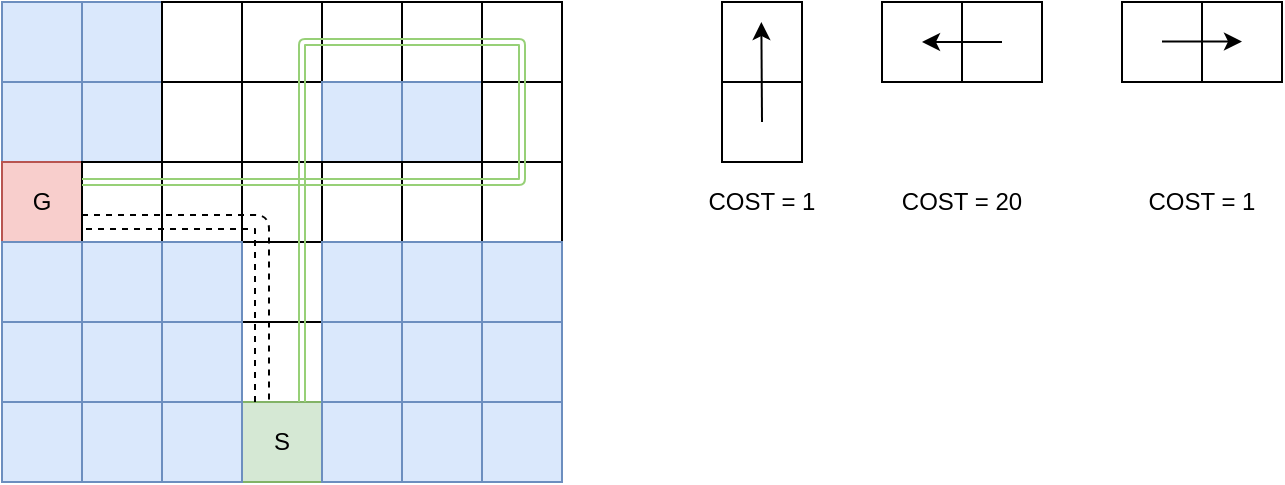 <mxfile version="12.8.6" type="github" pages="2">
  <diagram id="n-F0v8olKahUGcoaK9ZK" name="cost-defintion">
    <mxGraphModel dx="713" dy="421" grid="1" gridSize="10" guides="1" tooltips="1" connect="1" arrows="1" fold="1" page="1" pageScale="1" pageWidth="850" pageHeight="1100" math="0" shadow="0">
      <root>
        <mxCell id="0" />
        <mxCell id="1" parent="0" />
        <mxCell id="WGFTEza84kzCz2_i6lYA-45" value="" style="whiteSpace=wrap;html=1;aspect=fixed;" vertex="1" parent="1">
          <mxGeometry x="440" y="120" width="40" height="40" as="geometry" />
        </mxCell>
        <mxCell id="WGFTEza84kzCz2_i6lYA-47" value="" style="whiteSpace=wrap;html=1;aspect=fixed;" vertex="1" parent="1">
          <mxGeometry x="560" y="120" width="40" height="40" as="geometry" />
        </mxCell>
        <mxCell id="WGFTEza84kzCz2_i6lYA-1" value="" style="whiteSpace=wrap;html=1;aspect=fixed;fillColor=#dae8fc;strokeColor=#6c8ebf;" vertex="1" parent="1">
          <mxGeometry x="80" y="120" width="40" height="40" as="geometry" />
        </mxCell>
        <mxCell id="WGFTEza84kzCz2_i6lYA-2" value="" style="whiteSpace=wrap;html=1;aspect=fixed;fillColor=#dae8fc;strokeColor=#6c8ebf;" vertex="1" parent="1">
          <mxGeometry x="120" y="120" width="40" height="40" as="geometry" />
        </mxCell>
        <mxCell id="WGFTEza84kzCz2_i6lYA-3" value="" style="whiteSpace=wrap;html=1;aspect=fixed;" vertex="1" parent="1">
          <mxGeometry x="200" y="120" width="40" height="40" as="geometry" />
        </mxCell>
        <mxCell id="WGFTEza84kzCz2_i6lYA-4" value="" style="whiteSpace=wrap;html=1;aspect=fixed;" vertex="1" parent="1">
          <mxGeometry x="240" y="120" width="40" height="40" as="geometry" />
        </mxCell>
        <mxCell id="WGFTEza84kzCz2_i6lYA-7" value="" style="whiteSpace=wrap;html=1;aspect=fixed;" vertex="1" parent="1">
          <mxGeometry x="160" y="120" width="40" height="40" as="geometry" />
        </mxCell>
        <mxCell id="WGFTEza84kzCz2_i6lYA-8" value="" style="whiteSpace=wrap;html=1;aspect=fixed;" vertex="1" parent="1">
          <mxGeometry x="280" y="120" width="40" height="40" as="geometry" />
        </mxCell>
        <mxCell id="WGFTEza84kzCz2_i6lYA-9" value="" style="whiteSpace=wrap;html=1;aspect=fixed;" vertex="1" parent="1">
          <mxGeometry x="320" y="120" width="40" height="40" as="geometry" />
        </mxCell>
        <mxCell id="WGFTEza84kzCz2_i6lYA-10" value="" style="whiteSpace=wrap;html=1;aspect=fixed;fillColor=#dae8fc;strokeColor=#6c8ebf;" vertex="1" parent="1">
          <mxGeometry x="80" y="160" width="40" height="40" as="geometry" />
        </mxCell>
        <mxCell id="WGFTEza84kzCz2_i6lYA-11" value="" style="whiteSpace=wrap;html=1;aspect=fixed;fillColor=#dae8fc;strokeColor=#6c8ebf;" vertex="1" parent="1">
          <mxGeometry x="120" y="160" width="40" height="40" as="geometry" />
        </mxCell>
        <mxCell id="WGFTEza84kzCz2_i6lYA-12" value="" style="whiteSpace=wrap;html=1;aspect=fixed;" vertex="1" parent="1">
          <mxGeometry x="200" y="160" width="40" height="40" as="geometry" />
        </mxCell>
        <mxCell id="WGFTEza84kzCz2_i6lYA-13" value="" style="whiteSpace=wrap;html=1;aspect=fixed;fillColor=#dae8fc;strokeColor=#6c8ebf;" vertex="1" parent="1">
          <mxGeometry x="240" y="160" width="40" height="40" as="geometry" />
        </mxCell>
        <mxCell id="WGFTEza84kzCz2_i6lYA-14" value="" style="whiteSpace=wrap;html=1;aspect=fixed;" vertex="1" parent="1">
          <mxGeometry x="160" y="160" width="40" height="40" as="geometry" />
        </mxCell>
        <mxCell id="WGFTEza84kzCz2_i6lYA-15" value="" style="whiteSpace=wrap;html=1;aspect=fixed;fillColor=#dae8fc;strokeColor=#6c8ebf;" vertex="1" parent="1">
          <mxGeometry x="280" y="160" width="40" height="40" as="geometry" />
        </mxCell>
        <mxCell id="WGFTEza84kzCz2_i6lYA-16" value="" style="whiteSpace=wrap;html=1;aspect=fixed;" vertex="1" parent="1">
          <mxGeometry x="320" y="160" width="40" height="40" as="geometry" />
        </mxCell>
        <mxCell id="WGFTEza84kzCz2_i6lYA-17" value="G" style="whiteSpace=wrap;html=1;aspect=fixed;fillColor=#f8cecc;strokeColor=#b85450;" vertex="1" parent="1">
          <mxGeometry x="80" y="200" width="40" height="40" as="geometry" />
        </mxCell>
        <mxCell id="WGFTEza84kzCz2_i6lYA-18" value="" style="whiteSpace=wrap;html=1;aspect=fixed;" vertex="1" parent="1">
          <mxGeometry x="120" y="200" width="40" height="40" as="geometry" />
        </mxCell>
        <mxCell id="WGFTEza84kzCz2_i6lYA-19" value="" style="whiteSpace=wrap;html=1;aspect=fixed;" vertex="1" parent="1">
          <mxGeometry x="200" y="200" width="40" height="40" as="geometry" />
        </mxCell>
        <mxCell id="WGFTEza84kzCz2_i6lYA-20" value="" style="whiteSpace=wrap;html=1;aspect=fixed;" vertex="1" parent="1">
          <mxGeometry x="240" y="200" width="40" height="40" as="geometry" />
        </mxCell>
        <mxCell id="WGFTEza84kzCz2_i6lYA-21" value="" style="whiteSpace=wrap;html=1;aspect=fixed;" vertex="1" parent="1">
          <mxGeometry x="160" y="200" width="40" height="40" as="geometry" />
        </mxCell>
        <mxCell id="WGFTEza84kzCz2_i6lYA-22" value="" style="whiteSpace=wrap;html=1;aspect=fixed;" vertex="1" parent="1">
          <mxGeometry x="280" y="200" width="40" height="40" as="geometry" />
        </mxCell>
        <mxCell id="WGFTEza84kzCz2_i6lYA-23" value="" style="whiteSpace=wrap;html=1;aspect=fixed;" vertex="1" parent="1">
          <mxGeometry x="320" y="200" width="40" height="40" as="geometry" />
        </mxCell>
        <mxCell id="WGFTEza84kzCz2_i6lYA-24" value="" style="whiteSpace=wrap;html=1;aspect=fixed;fillColor=#dae8fc;strokeColor=#6c8ebf;" vertex="1" parent="1">
          <mxGeometry x="80" y="240" width="40" height="40" as="geometry" />
        </mxCell>
        <mxCell id="WGFTEza84kzCz2_i6lYA-25" value="" style="whiteSpace=wrap;html=1;aspect=fixed;fillColor=#dae8fc;strokeColor=#6c8ebf;" vertex="1" parent="1">
          <mxGeometry x="120" y="240" width="40" height="40" as="geometry" />
        </mxCell>
        <mxCell id="WGFTEza84kzCz2_i6lYA-26" value="" style="whiteSpace=wrap;html=1;aspect=fixed;" vertex="1" parent="1">
          <mxGeometry x="200" y="240" width="40" height="40" as="geometry" />
        </mxCell>
        <mxCell id="WGFTEza84kzCz2_i6lYA-27" value="" style="whiteSpace=wrap;html=1;aspect=fixed;fillColor=#dae8fc;strokeColor=#6c8ebf;" vertex="1" parent="1">
          <mxGeometry x="240" y="240" width="40" height="40" as="geometry" />
        </mxCell>
        <mxCell id="WGFTEza84kzCz2_i6lYA-28" value="" style="whiteSpace=wrap;html=1;aspect=fixed;fillColor=#dae8fc;strokeColor=#6c8ebf;" vertex="1" parent="1">
          <mxGeometry x="160" y="240" width="40" height="40" as="geometry" />
        </mxCell>
        <mxCell id="WGFTEza84kzCz2_i6lYA-29" value="" style="whiteSpace=wrap;html=1;aspect=fixed;fillColor=#dae8fc;strokeColor=#6c8ebf;" vertex="1" parent="1">
          <mxGeometry x="280" y="240" width="40" height="40" as="geometry" />
        </mxCell>
        <mxCell id="WGFTEza84kzCz2_i6lYA-30" value="" style="whiteSpace=wrap;html=1;aspect=fixed;fillColor=#dae8fc;strokeColor=#6c8ebf;" vertex="1" parent="1">
          <mxGeometry x="320" y="240" width="40" height="40" as="geometry" />
        </mxCell>
        <mxCell id="WGFTEza84kzCz2_i6lYA-31" value="" style="whiteSpace=wrap;html=1;aspect=fixed;fillColor=#dae8fc;strokeColor=#6c8ebf;" vertex="1" parent="1">
          <mxGeometry x="80" y="280" width="40" height="40" as="geometry" />
        </mxCell>
        <mxCell id="WGFTEza84kzCz2_i6lYA-32" value="" style="whiteSpace=wrap;html=1;aspect=fixed;fillColor=#dae8fc;strokeColor=#6c8ebf;" vertex="1" parent="1">
          <mxGeometry x="120" y="280" width="40" height="40" as="geometry" />
        </mxCell>
        <mxCell id="WGFTEza84kzCz2_i6lYA-33" value="" style="whiteSpace=wrap;html=1;aspect=fixed;" vertex="1" parent="1">
          <mxGeometry x="200" y="280" width="40" height="40" as="geometry" />
        </mxCell>
        <mxCell id="WGFTEza84kzCz2_i6lYA-34" value="" style="whiteSpace=wrap;html=1;aspect=fixed;fillColor=#dae8fc;strokeColor=#6c8ebf;" vertex="1" parent="1">
          <mxGeometry x="240" y="280" width="40" height="40" as="geometry" />
        </mxCell>
        <mxCell id="WGFTEza84kzCz2_i6lYA-35" value="" style="whiteSpace=wrap;html=1;aspect=fixed;fillColor=#dae8fc;strokeColor=#6c8ebf;" vertex="1" parent="1">
          <mxGeometry x="160" y="280" width="40" height="40" as="geometry" />
        </mxCell>
        <mxCell id="WGFTEza84kzCz2_i6lYA-36" value="" style="whiteSpace=wrap;html=1;aspect=fixed;fillColor=#dae8fc;strokeColor=#6c8ebf;" vertex="1" parent="1">
          <mxGeometry x="280" y="280" width="40" height="40" as="geometry" />
        </mxCell>
        <mxCell id="WGFTEza84kzCz2_i6lYA-37" value="" style="whiteSpace=wrap;html=1;aspect=fixed;fillColor=#dae8fc;strokeColor=#6c8ebf;" vertex="1" parent="1">
          <mxGeometry x="320" y="280" width="40" height="40" as="geometry" />
        </mxCell>
        <mxCell id="WGFTEza84kzCz2_i6lYA-38" value="" style="whiteSpace=wrap;html=1;aspect=fixed;fillColor=#dae8fc;strokeColor=#6c8ebf;" vertex="1" parent="1">
          <mxGeometry x="80" y="320" width="40" height="40" as="geometry" />
        </mxCell>
        <mxCell id="WGFTEza84kzCz2_i6lYA-39" value="" style="whiteSpace=wrap;html=1;aspect=fixed;fillColor=#dae8fc;strokeColor=#6c8ebf;" vertex="1" parent="1">
          <mxGeometry x="120" y="320" width="40" height="40" as="geometry" />
        </mxCell>
        <mxCell id="WGFTEza84kzCz2_i6lYA-40" value="S" style="whiteSpace=wrap;html=1;aspect=fixed;fillColor=#d5e8d4;strokeColor=#82b366;" vertex="1" parent="1">
          <mxGeometry x="200" y="320" width="40" height="40" as="geometry" />
        </mxCell>
        <mxCell id="WGFTEza84kzCz2_i6lYA-41" value="" style="whiteSpace=wrap;html=1;aspect=fixed;fillColor=#dae8fc;strokeColor=#6c8ebf;" vertex="1" parent="1">
          <mxGeometry x="240" y="320" width="40" height="40" as="geometry" />
        </mxCell>
        <mxCell id="WGFTEza84kzCz2_i6lYA-42" value="" style="whiteSpace=wrap;html=1;aspect=fixed;fillColor=#dae8fc;strokeColor=#6c8ebf;" vertex="1" parent="1">
          <mxGeometry x="160" y="320" width="40" height="40" as="geometry" />
        </mxCell>
        <mxCell id="WGFTEza84kzCz2_i6lYA-43" value="" style="whiteSpace=wrap;html=1;aspect=fixed;fillColor=#dae8fc;strokeColor=#6c8ebf;" vertex="1" parent="1">
          <mxGeometry x="280" y="320" width="40" height="40" as="geometry" />
        </mxCell>
        <mxCell id="WGFTEza84kzCz2_i6lYA-44" value="" style="whiteSpace=wrap;html=1;aspect=fixed;fillColor=#dae8fc;strokeColor=#6c8ebf;" vertex="1" parent="1">
          <mxGeometry x="320" y="320" width="40" height="40" as="geometry" />
        </mxCell>
        <mxCell id="WGFTEza84kzCz2_i6lYA-46" value="" style="whiteSpace=wrap;html=1;aspect=fixed;" vertex="1" parent="1">
          <mxGeometry x="440" y="160" width="40" height="40" as="geometry" />
        </mxCell>
        <mxCell id="WGFTEza84kzCz2_i6lYA-48" value="" style="whiteSpace=wrap;html=1;aspect=fixed;" vertex="1" parent="1">
          <mxGeometry x="520" y="120" width="40" height="40" as="geometry" />
        </mxCell>
        <mxCell id="WGFTEza84kzCz2_i6lYA-49" value="" style="whiteSpace=wrap;html=1;aspect=fixed;" vertex="1" parent="1">
          <mxGeometry x="680" y="120" width="40" height="40" as="geometry" />
        </mxCell>
        <mxCell id="WGFTEza84kzCz2_i6lYA-50" value="" style="whiteSpace=wrap;html=1;aspect=fixed;" vertex="1" parent="1">
          <mxGeometry x="640" y="120" width="40" height="40" as="geometry" />
        </mxCell>
        <mxCell id="WGFTEza84kzCz2_i6lYA-51" value="COST = 1" style="text;html=1;strokeColor=none;fillColor=none;align=center;verticalAlign=middle;whiteSpace=wrap;rounded=0;" vertex="1" parent="1">
          <mxGeometry x="420" y="210" width="80" height="20" as="geometry" />
        </mxCell>
        <mxCell id="WGFTEza84kzCz2_i6lYA-52" value="" style="endArrow=classic;html=1;entryX=0.492;entryY=0.25;entryDx=0;entryDy=0;entryPerimeter=0;" edge="1" parent="1" target="WGFTEza84kzCz2_i6lYA-45">
          <mxGeometry width="50" height="50" relative="1" as="geometry">
            <mxPoint x="460" y="180" as="sourcePoint" />
            <mxPoint x="460" y="410" as="targetPoint" />
          </mxGeometry>
        </mxCell>
        <mxCell id="WGFTEza84kzCz2_i6lYA-53" value="" style="endArrow=classic;html=1;entryX=0.5;entryY=0.5;entryDx=0;entryDy=0;entryPerimeter=0;" edge="1" parent="1" target="WGFTEza84kzCz2_i6lYA-48">
          <mxGeometry width="50" height="50" relative="1" as="geometry">
            <mxPoint x="580" y="140" as="sourcePoint" />
            <mxPoint x="460" y="410" as="targetPoint" />
          </mxGeometry>
        </mxCell>
        <mxCell id="WGFTEza84kzCz2_i6lYA-55" value="" style="endArrow=classic;html=1;" edge="1" parent="1">
          <mxGeometry width="50" height="50" relative="1" as="geometry">
            <mxPoint x="660" y="139.75" as="sourcePoint" />
            <mxPoint x="700" y="139.75" as="targetPoint" />
          </mxGeometry>
        </mxCell>
        <mxCell id="WGFTEza84kzCz2_i6lYA-56" value="COST = 20" style="text;html=1;strokeColor=none;fillColor=none;align=center;verticalAlign=middle;whiteSpace=wrap;rounded=0;" vertex="1" parent="1">
          <mxGeometry x="520" y="210" width="80" height="20" as="geometry" />
        </mxCell>
        <mxCell id="WGFTEza84kzCz2_i6lYA-57" value="COST = 1" style="text;html=1;strokeColor=none;fillColor=none;align=center;verticalAlign=middle;whiteSpace=wrap;rounded=0;" vertex="1" parent="1">
          <mxGeometry x="640" y="210" width="80" height="20" as="geometry" />
        </mxCell>
        <mxCell id="WGFTEza84kzCz2_i6lYA-58" value="" style="shape=link;html=1;entryX=1;entryY=0.75;entryDx=0;entryDy=0;strokeColor=#000000;edgeStyle=orthogonalEdgeStyle;width=7;fillColor=#fff2cc;dashed=1;" edge="1" parent="1" target="WGFTEza84kzCz2_i6lYA-17">
          <mxGeometry width="50" height="50" relative="1" as="geometry">
            <mxPoint x="210" y="320" as="sourcePoint" />
            <mxPoint x="420" y="260" as="targetPoint" />
            <Array as="points">
              <mxPoint x="210" y="320" />
              <mxPoint x="210" y="230" />
            </Array>
          </mxGeometry>
        </mxCell>
        <mxCell id="WGFTEza84kzCz2_i6lYA-60" value="" style="shape=link;html=1;strokeColor=#97D077;exitX=0.75;exitY=1;exitDx=0;exitDy=0;entryX=1;entryY=0.25;entryDx=0;entryDy=0;edgeStyle=orthogonalEdgeStyle;width=3;" edge="1" parent="1" source="WGFTEza84kzCz2_i6lYA-33" target="WGFTEza84kzCz2_i6lYA-17">
          <mxGeometry width="50" height="50" relative="1" as="geometry">
            <mxPoint x="370" y="310" as="sourcePoint" />
            <mxPoint x="420" y="260" as="targetPoint" />
            <Array as="points">
              <mxPoint x="230" y="140" />
              <mxPoint x="340" y="140" />
              <mxPoint x="340" y="210" />
            </Array>
          </mxGeometry>
        </mxCell>
      </root>
    </mxGraphModel>
  </diagram>
  <diagram id="B0csN4MV7XZGGIxpWnN4" name="small-world">
    <mxGraphModel dx="1141" dy="674" grid="1" gridSize="10" guides="1" tooltips="1" connect="1" arrows="1" fold="1" page="1" pageScale="1" pageWidth="850" pageHeight="1100" math="0" shadow="0">
      <root>
        <mxCell id="GhC_Zz8aewY0h3e85FsZ-0" />
        <mxCell id="GhC_Zz8aewY0h3e85FsZ-1" parent="GhC_Zz8aewY0h3e85FsZ-0" />
        <mxCell id="ZK-D7Gfjk_ylwY2FKUO1-1" value="" style="whiteSpace=wrap;html=1;aspect=fixed;" vertex="1" parent="GhC_Zz8aewY0h3e85FsZ-1">
          <mxGeometry x="120" y="120" width="40" height="40" as="geometry" />
        </mxCell>
        <mxCell id="ZK-D7Gfjk_ylwY2FKUO1-2" value="" style="whiteSpace=wrap;html=1;aspect=fixed;" vertex="1" parent="GhC_Zz8aewY0h3e85FsZ-1">
          <mxGeometry x="200" y="120" width="40" height="40" as="geometry" />
        </mxCell>
        <mxCell id="ZK-D7Gfjk_ylwY2FKUO1-3" value="" style="whiteSpace=wrap;html=1;aspect=fixed;" vertex="1" parent="GhC_Zz8aewY0h3e85FsZ-1">
          <mxGeometry x="240" y="120" width="40" height="40" as="geometry" />
        </mxCell>
        <mxCell id="ZK-D7Gfjk_ylwY2FKUO1-4" value="" style="whiteSpace=wrap;html=1;aspect=fixed;fillColor=#eeeeee;strokeColor=#36393d;" vertex="1" parent="GhC_Zz8aewY0h3e85FsZ-1">
          <mxGeometry x="160" y="120" width="40" height="40" as="geometry" />
        </mxCell>
        <mxCell id="ZK-D7Gfjk_ylwY2FKUO1-5" value="" style="whiteSpace=wrap;html=1;aspect=fixed;" vertex="1" parent="GhC_Zz8aewY0h3e85FsZ-1">
          <mxGeometry x="280" y="120" width="40" height="40" as="geometry" />
        </mxCell>
        <mxCell id="ZK-D7Gfjk_ylwY2FKUO1-7" value="" style="whiteSpace=wrap;html=1;aspect=fixed;" vertex="1" parent="GhC_Zz8aewY0h3e85FsZ-1">
          <mxGeometry x="80" y="160" width="40" height="40" as="geometry" />
        </mxCell>
        <mxCell id="ZK-D7Gfjk_ylwY2FKUO1-8" value="" style="whiteSpace=wrap;html=1;aspect=fixed;" vertex="1" parent="GhC_Zz8aewY0h3e85FsZ-1">
          <mxGeometry x="120" y="160" width="40" height="40" as="geometry" />
        </mxCell>
        <mxCell id="ZK-D7Gfjk_ylwY2FKUO1-9" value="" style="whiteSpace=wrap;html=1;aspect=fixed;" vertex="1" parent="GhC_Zz8aewY0h3e85FsZ-1">
          <mxGeometry x="200" y="160" width="40" height="40" as="geometry" />
        </mxCell>
        <mxCell id="ZK-D7Gfjk_ylwY2FKUO1-10" value="" style="whiteSpace=wrap;html=1;aspect=fixed;" vertex="1" parent="GhC_Zz8aewY0h3e85FsZ-1">
          <mxGeometry x="240" y="160" width="40" height="40" as="geometry" />
        </mxCell>
        <mxCell id="ZK-D7Gfjk_ylwY2FKUO1-11" value="" style="whiteSpace=wrap;html=1;aspect=fixed;fillColor=#eeeeee;strokeColor=#36393d;" vertex="1" parent="GhC_Zz8aewY0h3e85FsZ-1">
          <mxGeometry x="160" y="160" width="40" height="40" as="geometry" />
        </mxCell>
        <mxCell id="ZK-D7Gfjk_ylwY2FKUO1-12" value="" style="whiteSpace=wrap;html=1;aspect=fixed;" vertex="1" parent="GhC_Zz8aewY0h3e85FsZ-1">
          <mxGeometry x="280" y="160" width="40" height="40" as="geometry" />
        </mxCell>
        <mxCell id="ZK-D7Gfjk_ylwY2FKUO1-14" value="G" style="whiteSpace=wrap;html=1;aspect=fixed;fillColor=#f8cecc;strokeColor=#b85450;" vertex="1" parent="GhC_Zz8aewY0h3e85FsZ-1">
          <mxGeometry x="280" y="280" width="40" height="40" as="geometry" />
        </mxCell>
        <mxCell id="ZK-D7Gfjk_ylwY2FKUO1-15" value="" style="whiteSpace=wrap;html=1;aspect=fixed;" vertex="1" parent="GhC_Zz8aewY0h3e85FsZ-1">
          <mxGeometry x="120" y="200" width="40" height="40" as="geometry" />
        </mxCell>
        <mxCell id="ZK-D7Gfjk_ylwY2FKUO1-16" value="" style="whiteSpace=wrap;html=1;aspect=fixed;" vertex="1" parent="GhC_Zz8aewY0h3e85FsZ-1">
          <mxGeometry x="200" y="200" width="40" height="40" as="geometry" />
        </mxCell>
        <mxCell id="ZK-D7Gfjk_ylwY2FKUO1-17" value="" style="whiteSpace=wrap;html=1;aspect=fixed;fillColor=#eeeeee;strokeColor=#36393d;" vertex="1" parent="GhC_Zz8aewY0h3e85FsZ-1">
          <mxGeometry x="240" y="200" width="40" height="40" as="geometry" />
        </mxCell>
        <mxCell id="ZK-D7Gfjk_ylwY2FKUO1-18" value="" style="whiteSpace=wrap;html=1;aspect=fixed;" vertex="1" parent="GhC_Zz8aewY0h3e85FsZ-1">
          <mxGeometry x="160" y="200" width="40" height="40" as="geometry" />
        </mxCell>
        <mxCell id="ZK-D7Gfjk_ylwY2FKUO1-19" value="" style="whiteSpace=wrap;html=1;aspect=fixed;" vertex="1" parent="GhC_Zz8aewY0h3e85FsZ-1">
          <mxGeometry x="280" y="200" width="40" height="40" as="geometry" />
        </mxCell>
        <mxCell id="ZK-D7Gfjk_ylwY2FKUO1-21" value="" style="whiteSpace=wrap;html=1;aspect=fixed;fillColor=#dae8fc;strokeColor=#6c8ebf;" vertex="1" parent="GhC_Zz8aewY0h3e85FsZ-1">
          <mxGeometry x="80" y="240" width="40" height="40" as="geometry" />
        </mxCell>
        <mxCell id="ZK-D7Gfjk_ylwY2FKUO1-22" value="" style="whiteSpace=wrap;html=1;aspect=fixed;" vertex="1" parent="GhC_Zz8aewY0h3e85FsZ-1">
          <mxGeometry x="120" y="240" width="40" height="40" as="geometry" />
        </mxCell>
        <mxCell id="ZK-D7Gfjk_ylwY2FKUO1-23" value="" style="whiteSpace=wrap;html=1;aspect=fixed;fillColor=#eeeeee;strokeColor=#36393d;" vertex="1" parent="GhC_Zz8aewY0h3e85FsZ-1">
          <mxGeometry x="200" y="240" width="40" height="40" as="geometry" />
        </mxCell>
        <mxCell id="ZK-D7Gfjk_ylwY2FKUO1-24" value="" style="whiteSpace=wrap;html=1;aspect=fixed;fillColor=#eeeeee;strokeColor=#36393d;" vertex="1" parent="GhC_Zz8aewY0h3e85FsZ-1">
          <mxGeometry x="240" y="240" width="40" height="40" as="geometry" />
        </mxCell>
        <mxCell id="ZK-D7Gfjk_ylwY2FKUO1-25" value="" style="whiteSpace=wrap;html=1;aspect=fixed;fillColor=#eeeeee;strokeColor=#36393d;" vertex="1" parent="GhC_Zz8aewY0h3e85FsZ-1">
          <mxGeometry x="160" y="240" width="40" height="40" as="geometry" />
        </mxCell>
        <mxCell id="ZK-D7Gfjk_ylwY2FKUO1-26" value="" style="whiteSpace=wrap;html=1;aspect=fixed;" vertex="1" parent="GhC_Zz8aewY0h3e85FsZ-1">
          <mxGeometry x="280" y="240" width="40" height="40" as="geometry" />
        </mxCell>
        <mxCell id="ZK-D7Gfjk_ylwY2FKUO1-28" value="" style="whiteSpace=wrap;html=1;aspect=fixed;" vertex="1" parent="GhC_Zz8aewY0h3e85FsZ-1">
          <mxGeometry x="80" y="280" width="40" height="40" as="geometry" />
        </mxCell>
        <mxCell id="ZK-D7Gfjk_ylwY2FKUO1-29" value="" style="whiteSpace=wrap;html=1;aspect=fixed;" vertex="1" parent="GhC_Zz8aewY0h3e85FsZ-1">
          <mxGeometry x="120" y="280" width="40" height="40" as="geometry" />
        </mxCell>
        <mxCell id="ZK-D7Gfjk_ylwY2FKUO1-30" value="" style="whiteSpace=wrap;html=1;aspect=fixed;" vertex="1" parent="GhC_Zz8aewY0h3e85FsZ-1">
          <mxGeometry x="200" y="280" width="40" height="40" as="geometry" />
        </mxCell>
        <mxCell id="ZK-D7Gfjk_ylwY2FKUO1-31" value="" style="whiteSpace=wrap;html=1;aspect=fixed;fillColor=#eeeeee;strokeColor=#36393d;" vertex="1" parent="GhC_Zz8aewY0h3e85FsZ-1">
          <mxGeometry x="240" y="280" width="40" height="40" as="geometry" />
        </mxCell>
        <mxCell id="ZK-D7Gfjk_ylwY2FKUO1-32" value="" style="whiteSpace=wrap;html=1;aspect=fixed;" vertex="1" parent="GhC_Zz8aewY0h3e85FsZ-1">
          <mxGeometry x="160" y="280" width="40" height="40" as="geometry" />
        </mxCell>
        <mxCell id="ZK-D7Gfjk_ylwY2FKUO1-33" value="" style="whiteSpace=wrap;html=1;aspect=fixed;" vertex="1" parent="GhC_Zz8aewY0h3e85FsZ-1">
          <mxGeometry x="80" y="200" width="40" height="40" as="geometry" />
        </mxCell>
        <mxCell id="ZK-D7Gfjk_ylwY2FKUO1-37" value="S" style="whiteSpace=wrap;html=1;aspect=fixed;fillColor=#d5e8d4;strokeColor=#82b366;" vertex="1" parent="GhC_Zz8aewY0h3e85FsZ-1">
          <mxGeometry x="80" y="120" width="40" height="40" as="geometry" />
        </mxCell>
        <mxCell id="ZK-D7Gfjk_ylwY2FKUO1-44" value="" style="whiteSpace=wrap;html=1;aspect=fixed;" vertex="1" parent="GhC_Zz8aewY0h3e85FsZ-1">
          <mxGeometry x="80" y="240" width="40" height="40" as="geometry" />
        </mxCell>
      </root>
    </mxGraphModel>
  </diagram>
</mxfile>
